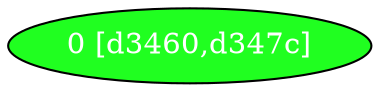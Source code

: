 diGraph libnss3{
	libnss3_0  [style=filled fillcolor="#20FF20" fontcolor="#ffffff" shape=oval label="0 [d3460,d347c]"]


}